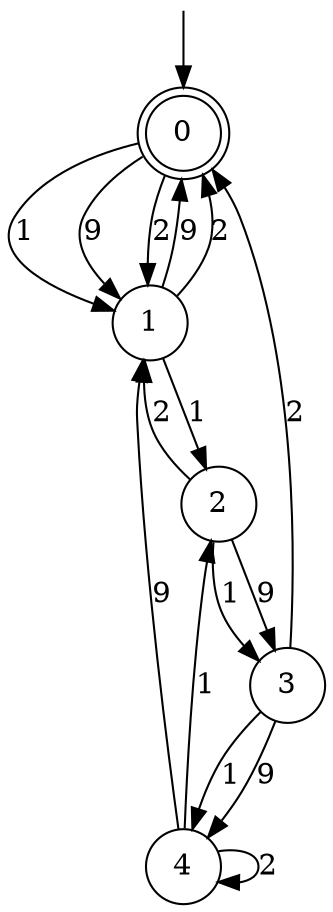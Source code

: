 digraph g {

	s0 [shape="doublecircle" label="0"];
	s1 [shape="circle" label="1"];
	s2 [shape="circle" label="2"];
	s3 [shape="circle" label="3"];
	s4 [shape="circle" label="4"];
	s0 -> s1 [label="1"];
	s0 -> s1 [label="9"];
	s0 -> s1 [label="2"];
	s1 -> s2 [label="1"];
	s1 -> s0 [label="9"];
	s1 -> s0 [label="2"];
	s2 -> s3 [label="1"];
	s2 -> s3 [label="9"];
	s2 -> s1 [label="2"];
	s3 -> s4 [label="1"];
	s3 -> s4 [label="9"];
	s3 -> s0 [label="2"];
	s4 -> s2 [label="1"];
	s4 -> s1 [label="9"];
	s4 -> s4 [label="2"];

__start0 [label="" shape="none" width="0" height="0"];
__start0 -> s0;

}
